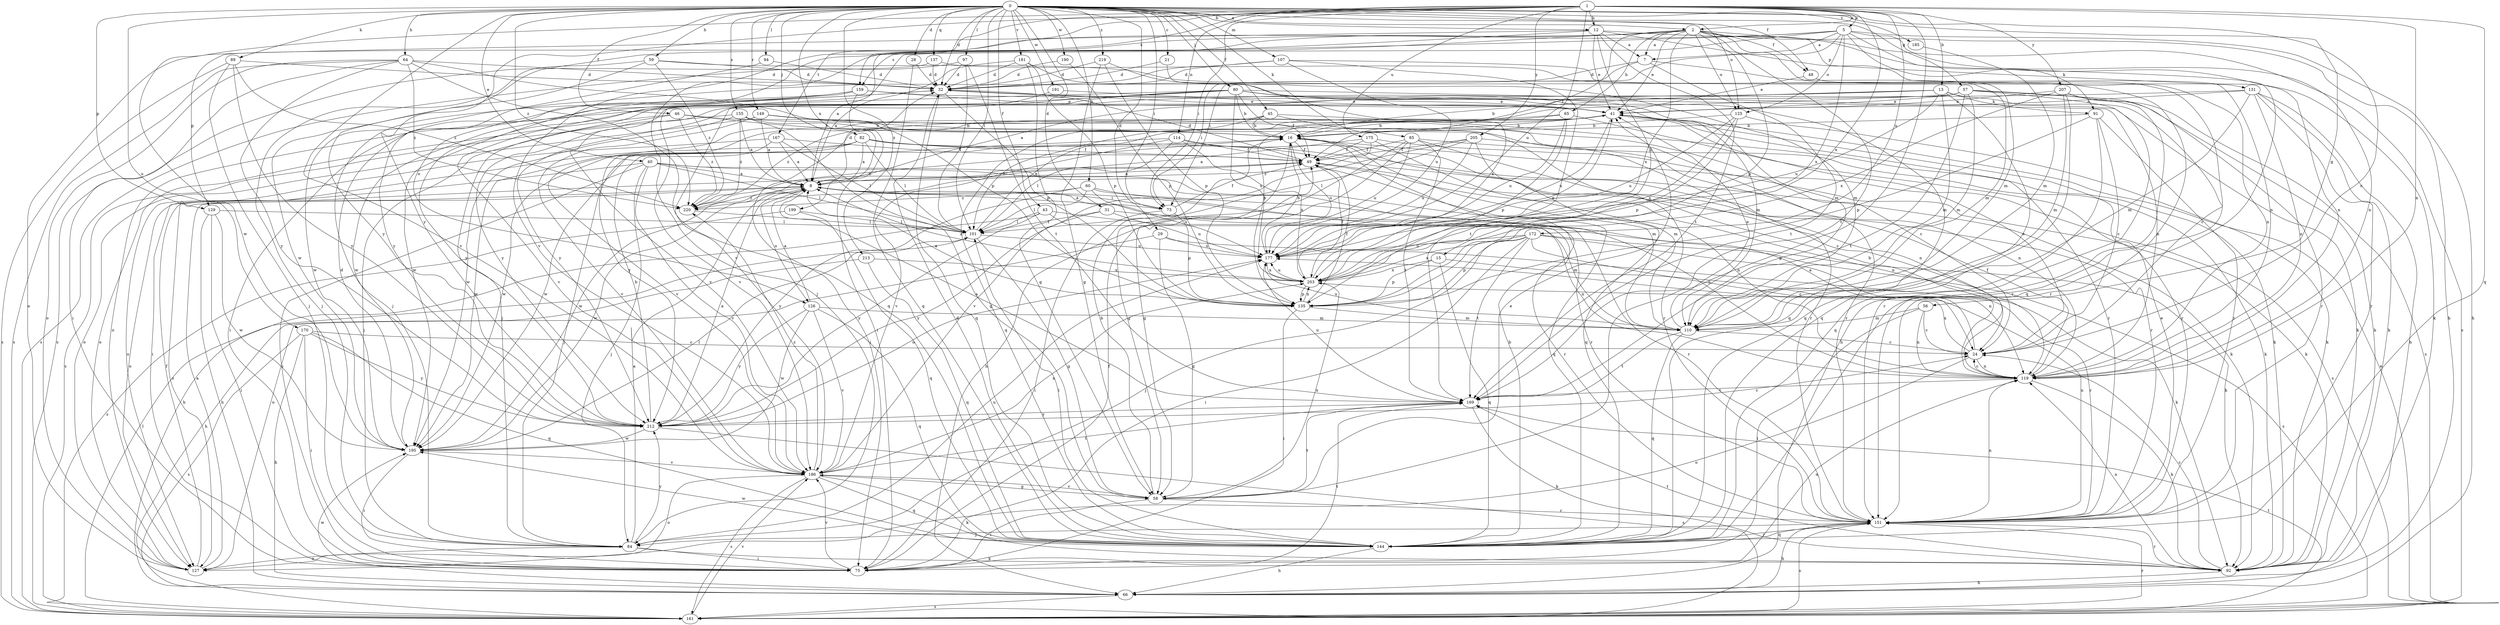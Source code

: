 strict digraph  {
0;
1;
2;
5;
7;
8;
12;
13;
15;
16;
21;
24;
28;
29;
31;
32;
40;
41;
43;
45;
46;
48;
49;
56;
57;
58;
59;
60;
64;
65;
66;
73;
75;
80;
82;
84;
85;
89;
91;
92;
94;
97;
101;
107;
110;
114;
119;
125;
126;
127;
129;
131;
135;
137;
144;
149;
151;
155;
159;
161;
167;
169;
170;
172;
175;
177;
181;
185;
186;
190;
191;
195;
199;
203;
205;
207;
212;
213;
219;
220;
0 -> 2  [label=a];
0 -> 12  [label=b];
0 -> 21  [label=c];
0 -> 24  [label=c];
0 -> 28  [label=d];
0 -> 29  [label=d];
0 -> 31  [label=d];
0 -> 32  [label=d];
0 -> 40  [label=e];
0 -> 43  [label=f];
0 -> 45  [label=f];
0 -> 46  [label=f];
0 -> 48  [label=f];
0 -> 56  [label=g];
0 -> 57  [label=g];
0 -> 59  [label=h];
0 -> 60  [label=h];
0 -> 64  [label=h];
0 -> 73  [label=i];
0 -> 80  [label=j];
0 -> 82  [label=j];
0 -> 85  [label=k];
0 -> 89  [label=k];
0 -> 94  [label=l];
0 -> 97  [label=l];
0 -> 101  [label=l];
0 -> 107  [label=m];
0 -> 125  [label=o];
0 -> 129  [label=p];
0 -> 137  [label=q];
0 -> 149  [label=r];
0 -> 155  [label=s];
0 -> 170  [label=u];
0 -> 181  [label=v];
0 -> 185  [label=v];
0 -> 186  [label=v];
0 -> 190  [label=w];
0 -> 191  [label=w];
0 -> 199  [label=x];
0 -> 213  [label=z];
0 -> 219  [label=z];
0 -> 220  [label=z];
1 -> 2  [label=a];
1 -> 5  [label=a];
1 -> 12  [label=b];
1 -> 13  [label=b];
1 -> 58  [label=g];
1 -> 73  [label=i];
1 -> 114  [label=n];
1 -> 119  [label=n];
1 -> 144  [label=q];
1 -> 159  [label=s];
1 -> 167  [label=t];
1 -> 172  [label=u];
1 -> 175  [label=u];
1 -> 177  [label=u];
1 -> 186  [label=v];
1 -> 195  [label=w];
1 -> 203  [label=x];
1 -> 205  [label=y];
1 -> 207  [label=y];
1 -> 212  [label=y];
2 -> 7  [label=a];
2 -> 41  [label=e];
2 -> 48  [label=f];
2 -> 49  [label=f];
2 -> 65  [label=h];
2 -> 66  [label=h];
2 -> 84  [label=j];
2 -> 110  [label=m];
2 -> 119  [label=n];
2 -> 125  [label=o];
2 -> 129  [label=p];
2 -> 131  [label=p];
2 -> 135  [label=p];
2 -> 159  [label=s];
2 -> 169  [label=t];
2 -> 203  [label=x];
5 -> 7  [label=a];
5 -> 66  [label=h];
5 -> 73  [label=i];
5 -> 91  [label=k];
5 -> 119  [label=n];
5 -> 125  [label=o];
5 -> 126  [label=o];
5 -> 144  [label=q];
5 -> 186  [label=v];
5 -> 203  [label=x];
5 -> 212  [label=y];
7 -> 32  [label=d];
7 -> 73  [label=i];
7 -> 110  [label=m];
7 -> 169  [label=t];
8 -> 32  [label=d];
8 -> 73  [label=i];
8 -> 126  [label=o];
8 -> 127  [label=o];
8 -> 151  [label=r];
8 -> 195  [label=w];
8 -> 220  [label=z];
12 -> 7  [label=a];
12 -> 8  [label=a];
12 -> 15  [label=b];
12 -> 41  [label=e];
12 -> 119  [label=n];
12 -> 127  [label=o];
12 -> 161  [label=s];
12 -> 169  [label=t];
13 -> 8  [label=a];
13 -> 16  [label=b];
13 -> 24  [label=c];
13 -> 91  [label=k];
13 -> 110  [label=m];
13 -> 144  [label=q];
13 -> 177  [label=u];
13 -> 212  [label=y];
15 -> 135  [label=p];
15 -> 144  [label=q];
15 -> 151  [label=r];
15 -> 203  [label=x];
16 -> 49  [label=f];
16 -> 58  [label=g];
16 -> 110  [label=m];
16 -> 161  [label=s];
16 -> 177  [label=u];
21 -> 32  [label=d];
21 -> 203  [label=x];
24 -> 8  [label=a];
24 -> 41  [label=e];
24 -> 119  [label=n];
24 -> 127  [label=o];
24 -> 203  [label=x];
28 -> 32  [label=d];
28 -> 144  [label=q];
29 -> 58  [label=g];
29 -> 92  [label=k];
29 -> 127  [label=o];
29 -> 177  [label=u];
31 -> 92  [label=k];
31 -> 101  [label=l];
31 -> 177  [label=u];
31 -> 212  [label=y];
32 -> 41  [label=e];
32 -> 119  [label=n];
32 -> 135  [label=p];
32 -> 144  [label=q];
32 -> 195  [label=w];
40 -> 8  [label=a];
40 -> 75  [label=i];
40 -> 84  [label=j];
40 -> 101  [label=l];
40 -> 119  [label=n];
40 -> 127  [label=o];
40 -> 151  [label=r];
40 -> 186  [label=v];
41 -> 16  [label=b];
41 -> 75  [label=i];
41 -> 101  [label=l];
41 -> 151  [label=r];
41 -> 177  [label=u];
41 -> 220  [label=z];
43 -> 66  [label=h];
43 -> 101  [label=l];
43 -> 110  [label=m];
43 -> 119  [label=n];
43 -> 212  [label=y];
45 -> 16  [label=b];
45 -> 92  [label=k];
45 -> 144  [label=q];
45 -> 151  [label=r];
45 -> 186  [label=v];
46 -> 16  [label=b];
46 -> 84  [label=j];
46 -> 127  [label=o];
46 -> 151  [label=r];
46 -> 220  [label=z];
48 -> 41  [label=e];
48 -> 151  [label=r];
49 -> 8  [label=a];
49 -> 32  [label=d];
49 -> 119  [label=n];
49 -> 144  [label=q];
49 -> 195  [label=w];
56 -> 24  [label=c];
56 -> 75  [label=i];
56 -> 110  [label=m];
56 -> 119  [label=n];
57 -> 41  [label=e];
57 -> 66  [label=h];
57 -> 92  [label=k];
57 -> 110  [label=m];
57 -> 135  [label=p];
57 -> 151  [label=r];
57 -> 169  [label=t];
57 -> 212  [label=y];
58 -> 16  [label=b];
58 -> 41  [label=e];
58 -> 75  [label=i];
58 -> 151  [label=r];
58 -> 169  [label=t];
58 -> 186  [label=v];
58 -> 203  [label=x];
59 -> 32  [label=d];
59 -> 84  [label=j];
59 -> 119  [label=n];
59 -> 195  [label=w];
59 -> 220  [label=z];
60 -> 101  [label=l];
60 -> 119  [label=n];
60 -> 151  [label=r];
60 -> 177  [label=u];
60 -> 212  [label=y];
60 -> 220  [label=z];
64 -> 32  [label=d];
64 -> 75  [label=i];
64 -> 127  [label=o];
64 -> 135  [label=p];
64 -> 144  [label=q];
64 -> 161  [label=s];
64 -> 212  [label=y];
64 -> 220  [label=z];
65 -> 16  [label=b];
65 -> 135  [label=p];
65 -> 151  [label=r];
65 -> 177  [label=u];
65 -> 212  [label=y];
66 -> 161  [label=s];
66 -> 195  [label=w];
73 -> 8  [label=a];
73 -> 49  [label=f];
73 -> 75  [label=i];
73 -> 135  [label=p];
75 -> 49  [label=f];
75 -> 119  [label=n];
75 -> 169  [label=t];
75 -> 186  [label=v];
80 -> 16  [label=b];
80 -> 41  [label=e];
80 -> 49  [label=f];
80 -> 75  [label=i];
80 -> 84  [label=j];
80 -> 92  [label=k];
80 -> 110  [label=m];
80 -> 186  [label=v];
80 -> 195  [label=w];
80 -> 203  [label=x];
82 -> 8  [label=a];
82 -> 24  [label=c];
82 -> 49  [label=f];
82 -> 75  [label=i];
82 -> 84  [label=j];
82 -> 92  [label=k];
82 -> 101  [label=l];
82 -> 195  [label=w];
84 -> 8  [label=a];
84 -> 75  [label=i];
84 -> 92  [label=k];
84 -> 127  [label=o];
84 -> 177  [label=u];
84 -> 212  [label=y];
85 -> 49  [label=f];
85 -> 58  [label=g];
85 -> 66  [label=h];
85 -> 92  [label=k];
85 -> 119  [label=n];
85 -> 169  [label=t];
85 -> 177  [label=u];
89 -> 32  [label=d];
89 -> 84  [label=j];
89 -> 161  [label=s];
89 -> 212  [label=y];
89 -> 220  [label=z];
91 -> 16  [label=b];
91 -> 24  [label=c];
91 -> 135  [label=p];
91 -> 144  [label=q];
91 -> 151  [label=r];
92 -> 24  [label=c];
92 -> 66  [label=h];
92 -> 119  [label=n];
92 -> 151  [label=r];
92 -> 169  [label=t];
94 -> 32  [label=d];
94 -> 212  [label=y];
97 -> 32  [label=d];
97 -> 101  [label=l];
97 -> 161  [label=s];
97 -> 169  [label=t];
101 -> 41  [label=e];
101 -> 58  [label=g];
101 -> 177  [label=u];
107 -> 32  [label=d];
107 -> 84  [label=j];
107 -> 92  [label=k];
107 -> 169  [label=t];
107 -> 177  [label=u];
110 -> 24  [label=c];
110 -> 41  [label=e];
110 -> 144  [label=q];
110 -> 169  [label=t];
110 -> 177  [label=u];
114 -> 49  [label=f];
114 -> 101  [label=l];
114 -> 151  [label=r];
114 -> 186  [label=v];
114 -> 195  [label=w];
114 -> 203  [label=x];
119 -> 16  [label=b];
119 -> 24  [label=c];
119 -> 49  [label=f];
119 -> 92  [label=k];
119 -> 169  [label=t];
125 -> 16  [label=b];
125 -> 92  [label=k];
125 -> 135  [label=p];
125 -> 177  [label=u];
125 -> 203  [label=x];
126 -> 8  [label=a];
126 -> 110  [label=m];
126 -> 144  [label=q];
126 -> 186  [label=v];
126 -> 195  [label=w];
126 -> 212  [label=y];
127 -> 8  [label=a];
127 -> 49  [label=f];
129 -> 66  [label=h];
129 -> 75  [label=i];
129 -> 101  [label=l];
129 -> 195  [label=w];
131 -> 41  [label=e];
131 -> 66  [label=h];
131 -> 92  [label=k];
131 -> 110  [label=m];
131 -> 119  [label=n];
131 -> 127  [label=o];
131 -> 151  [label=r];
135 -> 8  [label=a];
135 -> 49  [label=f];
135 -> 75  [label=i];
135 -> 110  [label=m];
135 -> 203  [label=x];
137 -> 32  [label=d];
137 -> 151  [label=r];
137 -> 161  [label=s];
144 -> 16  [label=b];
144 -> 32  [label=d];
144 -> 66  [label=h];
144 -> 101  [label=l];
144 -> 151  [label=r];
144 -> 195  [label=w];
149 -> 8  [label=a];
149 -> 16  [label=b];
149 -> 24  [label=c];
149 -> 127  [label=o];
149 -> 186  [label=v];
151 -> 41  [label=e];
151 -> 66  [label=h];
151 -> 84  [label=j];
151 -> 119  [label=n];
151 -> 144  [label=q];
151 -> 161  [label=s];
151 -> 177  [label=u];
155 -> 8  [label=a];
155 -> 16  [label=b];
155 -> 58  [label=g];
155 -> 151  [label=r];
155 -> 161  [label=s];
155 -> 195  [label=w];
155 -> 220  [label=z];
159 -> 41  [label=e];
159 -> 75  [label=i];
159 -> 144  [label=q];
159 -> 186  [label=v];
159 -> 195  [label=w];
159 -> 212  [label=y];
161 -> 41  [label=e];
161 -> 101  [label=l];
161 -> 151  [label=r];
161 -> 169  [label=t];
161 -> 186  [label=v];
167 -> 8  [label=a];
167 -> 49  [label=f];
167 -> 101  [label=l];
167 -> 127  [label=o];
167 -> 195  [label=w];
169 -> 8  [label=a];
169 -> 92  [label=k];
169 -> 177  [label=u];
169 -> 212  [label=y];
170 -> 24  [label=c];
170 -> 66  [label=h];
170 -> 75  [label=i];
170 -> 144  [label=q];
170 -> 161  [label=s];
170 -> 212  [label=y];
172 -> 24  [label=c];
172 -> 75  [label=i];
172 -> 84  [label=j];
172 -> 119  [label=n];
172 -> 135  [label=p];
172 -> 161  [label=s];
172 -> 169  [label=t];
172 -> 177  [label=u];
172 -> 203  [label=x];
175 -> 8  [label=a];
175 -> 49  [label=f];
175 -> 92  [label=k];
175 -> 110  [label=m];
175 -> 220  [label=z];
177 -> 16  [label=b];
177 -> 203  [label=x];
181 -> 8  [label=a];
181 -> 32  [label=d];
181 -> 58  [label=g];
181 -> 110  [label=m];
181 -> 135  [label=p];
185 -> 110  [label=m];
186 -> 58  [label=g];
186 -> 92  [label=k];
186 -> 127  [label=o];
186 -> 144  [label=q];
186 -> 161  [label=s];
186 -> 169  [label=t];
186 -> 203  [label=x];
186 -> 220  [label=z];
190 -> 32  [label=d];
190 -> 135  [label=p];
191 -> 41  [label=e];
191 -> 186  [label=v];
195 -> 32  [label=d];
195 -> 75  [label=i];
195 -> 101  [label=l];
195 -> 186  [label=v];
199 -> 101  [label=l];
199 -> 144  [label=q];
199 -> 161  [label=s];
203 -> 8  [label=a];
203 -> 41  [label=e];
203 -> 49  [label=f];
203 -> 135  [label=p];
203 -> 177  [label=u];
205 -> 49  [label=f];
205 -> 101  [label=l];
205 -> 119  [label=n];
205 -> 144  [label=q];
205 -> 177  [label=u];
205 -> 186  [label=v];
207 -> 41  [label=e];
207 -> 110  [label=m];
207 -> 144  [label=q];
207 -> 151  [label=r];
207 -> 161  [label=s];
207 -> 203  [label=x];
212 -> 8  [label=a];
212 -> 16  [label=b];
212 -> 24  [label=c];
212 -> 161  [label=s];
212 -> 177  [label=u];
212 -> 195  [label=w];
213 -> 66  [label=h];
213 -> 144  [label=q];
213 -> 203  [label=x];
219 -> 32  [label=d];
219 -> 58  [label=g];
219 -> 110  [label=m];
219 -> 135  [label=p];
220 -> 16  [label=b];
220 -> 101  [label=l];
}
